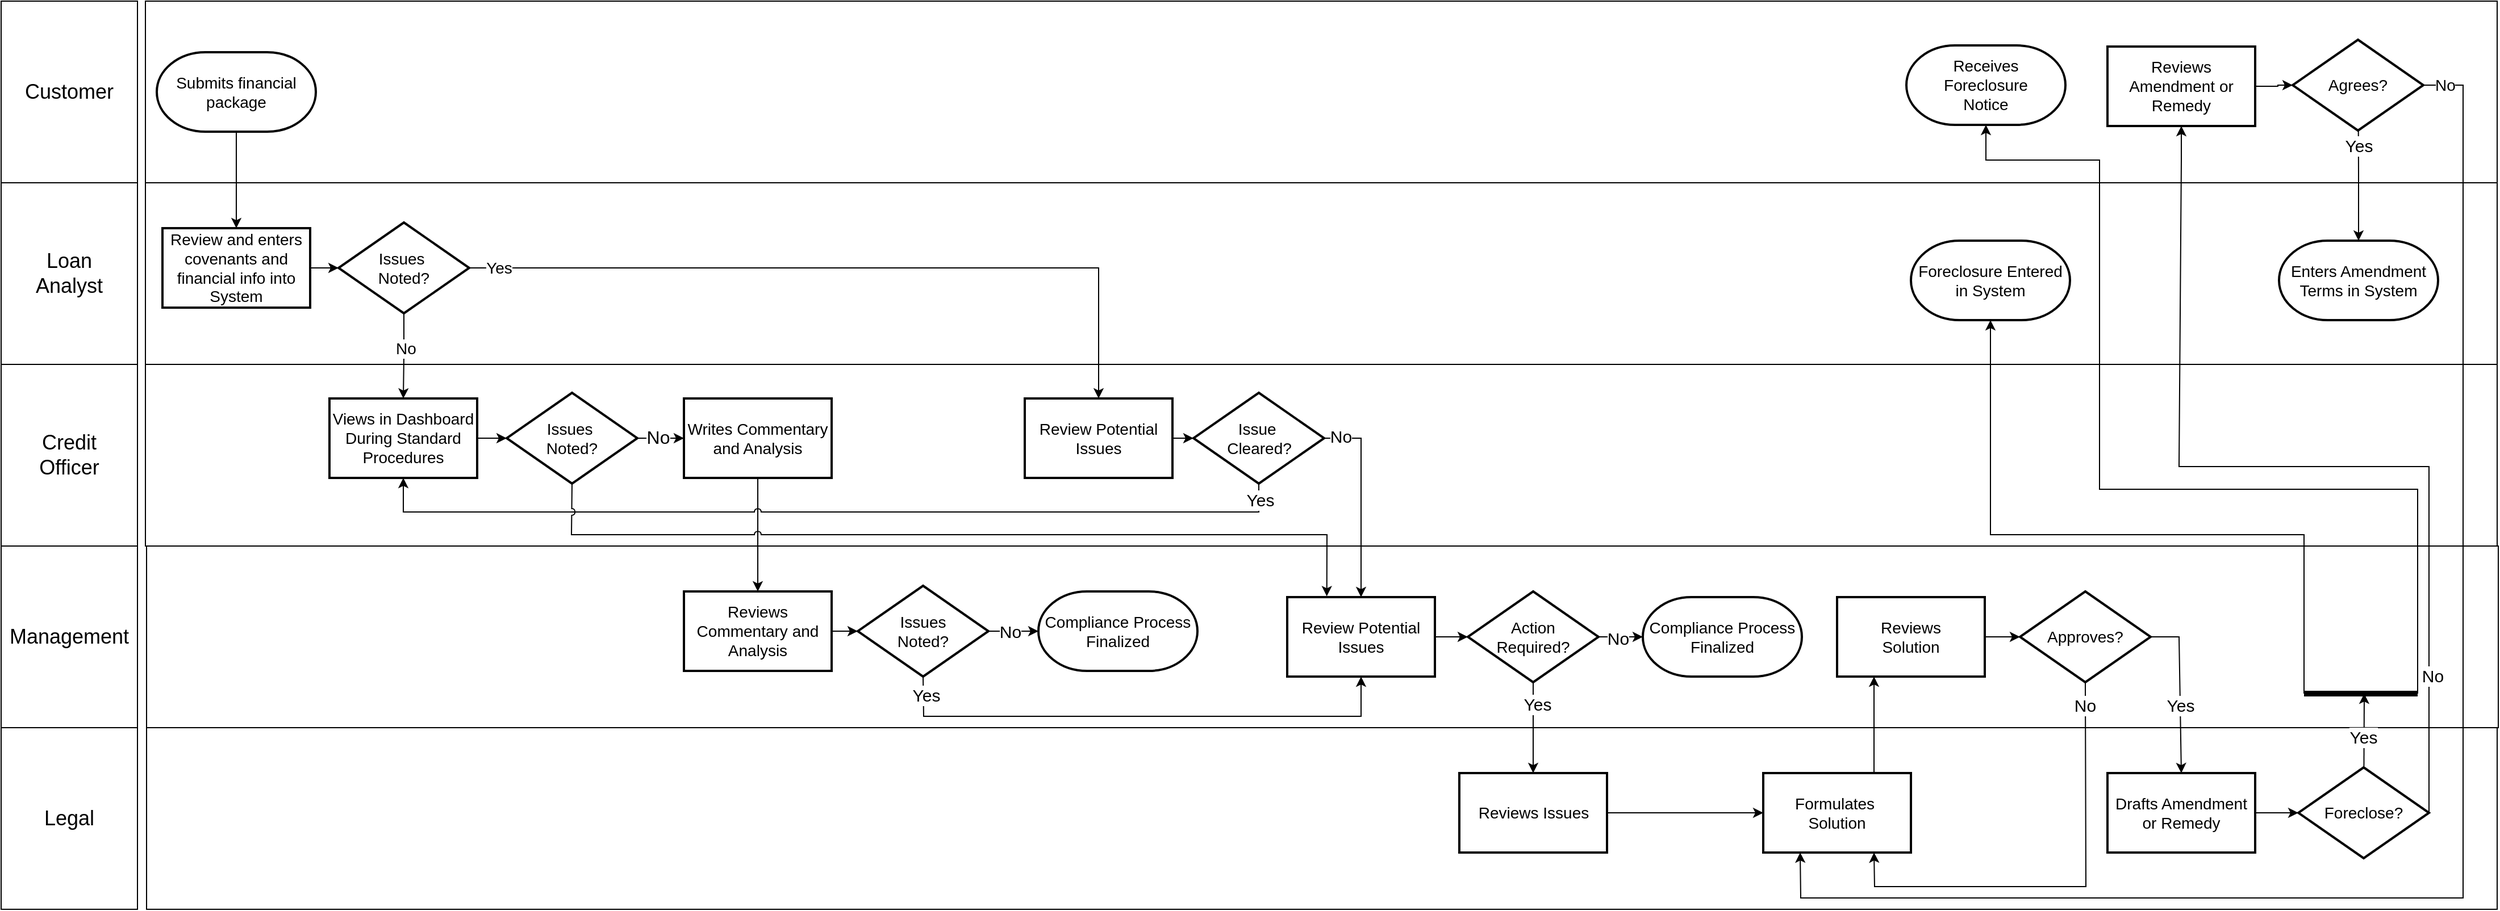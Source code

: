 <mxfile version="26.0.16">
  <diagram id="prtHgNgQTEPvFCAcTncT" name="Page-1">
    <mxGraphModel dx="3174" dy="1244" grid="1" gridSize="10" guides="1" tooltips="1" connect="1" arrows="1" fold="1" page="1" pageScale="1" pageWidth="1100" pageHeight="850" math="0" shadow="0">
      <root>
        <mxCell id="0" />
        <mxCell id="1" parent="0" />
        <mxCell id="OWpKUqLsW3lBwRPTN_-N-1" value="" style="rounded=0;whiteSpace=wrap;html=1;fillColor=light-dark(#ffffff, #392f3f);strokeColor=#000000;" parent="1" vertex="1">
          <mxGeometry x="10" y="10" width="2070" height="160" as="geometry" />
        </mxCell>
        <mxCell id="OWpKUqLsW3lBwRPTN_-N-2" value="" style="rounded=0;whiteSpace=wrap;html=1;fillColor=light-dark(#ffffff, #392f3f);strokeColor=#000000;" parent="1" vertex="1">
          <mxGeometry x="10" y="170" width="2070" height="160" as="geometry" />
        </mxCell>
        <mxCell id="OWpKUqLsW3lBwRPTN_-N-3" value="" style="rounded=0;whiteSpace=wrap;html=1;fillColor=light-dark(#ffffff, #392f3f);strokeColor=#000000;" parent="1" vertex="1">
          <mxGeometry x="10" y="330" width="2070" height="160" as="geometry" />
        </mxCell>
        <mxCell id="OWpKUqLsW3lBwRPTN_-N-4" value="" style="rounded=0;whiteSpace=wrap;html=1;fillColor=light-dark(#ffffff, #392f3f);strokeColor=#000000;" parent="1" vertex="1">
          <mxGeometry x="11" y="490" width="2070" height="160" as="geometry" />
        </mxCell>
        <mxCell id="OWpKUqLsW3lBwRPTN_-N-5" value="" style="rounded=0;whiteSpace=wrap;html=1;fillColor=light-dark(#ffffff, #392f3f);strokeColor=#000000;" parent="1" vertex="1">
          <mxGeometry x="11" y="650" width="2069" height="160" as="geometry" />
        </mxCell>
        <mxCell id="OWpKUqLsW3lBwRPTN_-N-89" value="" style="edgeStyle=orthogonalEdgeStyle;rounded=0;orthogonalLoop=1;jettySize=auto;html=1;" parent="1" source="OWpKUqLsW3lBwRPTN_-N-6" target="OWpKUqLsW3lBwRPTN_-N-7" edge="1">
          <mxGeometry relative="1" as="geometry" />
        </mxCell>
        <mxCell id="OWpKUqLsW3lBwRPTN_-N-6" value="&lt;font style=&quot;font-size: 14px;&quot;&gt;Submits financial package&lt;/font&gt;" style="strokeWidth=2;html=1;shape=mxgraph.flowchart.terminator;whiteSpace=wrap;" parent="1" vertex="1">
          <mxGeometry x="20" y="55" width="140" height="70" as="geometry" />
        </mxCell>
        <mxCell id="OWpKUqLsW3lBwRPTN_-N-29" value="" style="edgeStyle=orthogonalEdgeStyle;rounded=0;orthogonalLoop=1;jettySize=auto;html=1;" parent="1" source="OWpKUqLsW3lBwRPTN_-N-7" target="OWpKUqLsW3lBwRPTN_-N-9" edge="1">
          <mxGeometry relative="1" as="geometry" />
        </mxCell>
        <mxCell id="OWpKUqLsW3lBwRPTN_-N-7" value="&lt;font style=&quot;font-size: 14px;&quot;&gt;Review and enters covenants and financial info into System&lt;/font&gt;" style="rounded=0;whiteSpace=wrap;html=1;strokeWidth=2;" parent="1" vertex="1">
          <mxGeometry x="25" y="210" width="130" height="70" as="geometry" />
        </mxCell>
        <mxCell id="OWpKUqLsW3lBwRPTN_-N-30" value="" style="edgeStyle=orthogonalEdgeStyle;rounded=0;orthogonalLoop=1;jettySize=auto;html=1;" parent="1" source="OWpKUqLsW3lBwRPTN_-N-9" target="OWpKUqLsW3lBwRPTN_-N-11" edge="1">
          <mxGeometry relative="1" as="geometry" />
        </mxCell>
        <mxCell id="OWpKUqLsW3lBwRPTN_-N-39" value="&lt;font style=&quot;font-size: 14px;&quot;&gt;No&lt;/font&gt;" style="edgeLabel;html=1;align=center;verticalAlign=middle;resizable=0;points=[];" parent="OWpKUqLsW3lBwRPTN_-N-30" vertex="1" connectable="0">
          <mxGeometry x="-0.178" y="4" relative="1" as="geometry">
            <mxPoint x="-3" as="offset" />
          </mxGeometry>
        </mxCell>
        <mxCell id="OWpKUqLsW3lBwRPTN_-N-9" value="&lt;font style=&quot;font-size: 14px;&quot;&gt;Issues&amp;nbsp;&lt;/font&gt;&lt;div&gt;&lt;font style=&quot;font-size: 14px;&quot;&gt;Noted?&lt;/font&gt;&lt;/div&gt;" style="strokeWidth=2;html=1;shape=mxgraph.flowchart.decision;whiteSpace=wrap;" parent="1" vertex="1">
          <mxGeometry x="180" y="205" width="115" height="80" as="geometry" />
        </mxCell>
        <mxCell id="OWpKUqLsW3lBwRPTN_-N-32" value="" style="edgeStyle=orthogonalEdgeStyle;rounded=0;orthogonalLoop=1;jettySize=auto;html=1;" parent="1" source="OWpKUqLsW3lBwRPTN_-N-11" target="OWpKUqLsW3lBwRPTN_-N-12" edge="1">
          <mxGeometry relative="1" as="geometry" />
        </mxCell>
        <mxCell id="OWpKUqLsW3lBwRPTN_-N-11" value="&lt;font style=&quot;font-size: 14px;&quot;&gt;Views in Dashboard During Standard Procedures&lt;/font&gt;" style="rounded=0;whiteSpace=wrap;html=1;strokeWidth=2;" parent="1" vertex="1">
          <mxGeometry x="172" y="360" width="130" height="70" as="geometry" />
        </mxCell>
        <mxCell id="OWpKUqLsW3lBwRPTN_-N-33" value="" style="edgeStyle=orthogonalEdgeStyle;rounded=0;orthogonalLoop=1;jettySize=auto;html=1;" parent="1" source="OWpKUqLsW3lBwRPTN_-N-12" target="OWpKUqLsW3lBwRPTN_-N-13" edge="1">
          <mxGeometry relative="1" as="geometry" />
        </mxCell>
        <mxCell id="OWpKUqLsW3lBwRPTN_-N-43" value="&lt;font style=&quot;font-size: 16px;&quot;&gt;No&lt;/font&gt;" style="edgeLabel;html=1;align=center;verticalAlign=middle;resizable=0;points=[];" parent="OWpKUqLsW3lBwRPTN_-N-33" vertex="1" connectable="0">
          <mxGeometry x="-0.476" relative="1" as="geometry">
            <mxPoint x="7" y="-1" as="offset" />
          </mxGeometry>
        </mxCell>
        <mxCell id="OWpKUqLsW3lBwRPTN_-N-12" value="&lt;font style=&quot;font-size: 14px;&quot;&gt;Issues&amp;nbsp;&lt;/font&gt;&lt;div&gt;&lt;font style=&quot;font-size: 14px;&quot;&gt;Noted?&lt;/font&gt;&lt;/div&gt;" style="strokeWidth=2;html=1;shape=mxgraph.flowchart.decision;whiteSpace=wrap;" parent="1" vertex="1">
          <mxGeometry x="328" y="355" width="115" height="80" as="geometry" />
        </mxCell>
        <mxCell id="OWpKUqLsW3lBwRPTN_-N-34" value="" style="edgeStyle=orthogonalEdgeStyle;rounded=0;orthogonalLoop=1;jettySize=auto;html=1;jumpStyle=arc;" parent="1" source="OWpKUqLsW3lBwRPTN_-N-13" target="OWpKUqLsW3lBwRPTN_-N-15" edge="1">
          <mxGeometry relative="1" as="geometry" />
        </mxCell>
        <mxCell id="OWpKUqLsW3lBwRPTN_-N-13" value="&lt;font style=&quot;font-size: 14px;&quot;&gt;Writes Commentary and Analysis&lt;/font&gt;" style="rounded=0;whiteSpace=wrap;html=1;strokeWidth=2;" parent="1" vertex="1">
          <mxGeometry x="484" y="360" width="130" height="70" as="geometry" />
        </mxCell>
        <mxCell id="OWpKUqLsW3lBwRPTN_-N-45" value="" style="edgeStyle=orthogonalEdgeStyle;rounded=0;orthogonalLoop=1;jettySize=auto;html=1;" parent="1" source="OWpKUqLsW3lBwRPTN_-N-14" target="OWpKUqLsW3lBwRPTN_-N-37" edge="1">
          <mxGeometry relative="1" as="geometry" />
        </mxCell>
        <mxCell id="OWpKUqLsW3lBwRPTN_-N-14" value="&lt;span style=&quot;font-size: 14px;&quot;&gt;Review Potential Issues&lt;/span&gt;" style="rounded=0;whiteSpace=wrap;html=1;strokeWidth=2;" parent="1" vertex="1">
          <mxGeometry x="784" y="360" width="130" height="70" as="geometry" />
        </mxCell>
        <mxCell id="OWpKUqLsW3lBwRPTN_-N-35" value="" style="edgeStyle=orthogonalEdgeStyle;rounded=0;orthogonalLoop=1;jettySize=auto;html=1;" parent="1" source="OWpKUqLsW3lBwRPTN_-N-15" target="OWpKUqLsW3lBwRPTN_-N-16" edge="1">
          <mxGeometry relative="1" as="geometry" />
        </mxCell>
        <mxCell id="OWpKUqLsW3lBwRPTN_-N-15" value="&lt;font style=&quot;font-size: 14px;&quot;&gt;Reviews Commentary and Analysis&lt;/font&gt;" style="rounded=0;whiteSpace=wrap;html=1;strokeWidth=2;" parent="1" vertex="1">
          <mxGeometry x="484" y="530" width="130" height="70" as="geometry" />
        </mxCell>
        <mxCell id="OWpKUqLsW3lBwRPTN_-N-36" value="" style="edgeStyle=orthogonalEdgeStyle;rounded=0;orthogonalLoop=1;jettySize=auto;html=1;" parent="1" source="OWpKUqLsW3lBwRPTN_-N-16" target="OWpKUqLsW3lBwRPTN_-N-17" edge="1">
          <mxGeometry relative="1" as="geometry" />
        </mxCell>
        <mxCell id="OWpKUqLsW3lBwRPTN_-N-48" value="&lt;font style=&quot;font-size: 15px;&quot;&gt;No&lt;/font&gt;" style="edgeLabel;html=1;align=center;verticalAlign=middle;resizable=0;points=[];" parent="OWpKUqLsW3lBwRPTN_-N-36" vertex="1" connectable="0">
          <mxGeometry x="-0.295" relative="1" as="geometry">
            <mxPoint x="3" as="offset" />
          </mxGeometry>
        </mxCell>
        <mxCell id="OWpKUqLsW3lBwRPTN_-N-16" value="&lt;font style=&quot;font-size: 14px;&quot;&gt;Issues&lt;/font&gt;&lt;div&gt;&lt;font style=&quot;font-size: 14px;&quot;&gt;Noted?&lt;/font&gt;&lt;/div&gt;" style="strokeWidth=2;html=1;shape=mxgraph.flowchart.decision;whiteSpace=wrap;" parent="1" vertex="1">
          <mxGeometry x="637" y="525" width="115" height="80" as="geometry" />
        </mxCell>
        <mxCell id="OWpKUqLsW3lBwRPTN_-N-17" value="&lt;span style=&quot;font-size: 14px;&quot;&gt;Compliance Process Finalized&lt;/span&gt;" style="strokeWidth=2;html=1;shape=mxgraph.flowchart.terminator;whiteSpace=wrap;" parent="1" vertex="1">
          <mxGeometry x="796" y="530" width="140" height="70" as="geometry" />
        </mxCell>
        <mxCell id="OWpKUqLsW3lBwRPTN_-N-52" value="" style="edgeStyle=orthogonalEdgeStyle;rounded=0;orthogonalLoop=1;jettySize=auto;html=1;" parent="1" source="OWpKUqLsW3lBwRPTN_-N-18" target="OWpKUqLsW3lBwRPTN_-N-19" edge="1">
          <mxGeometry relative="1" as="geometry" />
        </mxCell>
        <mxCell id="OWpKUqLsW3lBwRPTN_-N-18" value="&lt;span style=&quot;font-size: 14px;&quot;&gt;Review Potential Issues&lt;/span&gt;" style="rounded=0;whiteSpace=wrap;html=1;strokeWidth=2;" parent="1" vertex="1">
          <mxGeometry x="1015" y="535" width="130" height="70" as="geometry" />
        </mxCell>
        <mxCell id="OWpKUqLsW3lBwRPTN_-N-53" value="" style="edgeStyle=orthogonalEdgeStyle;rounded=0;orthogonalLoop=1;jettySize=auto;html=1;" parent="1" source="OWpKUqLsW3lBwRPTN_-N-19" target="OWpKUqLsW3lBwRPTN_-N-38" edge="1">
          <mxGeometry relative="1" as="geometry" />
        </mxCell>
        <mxCell id="OWpKUqLsW3lBwRPTN_-N-54" value="&lt;font style=&quot;font-size: 15px;&quot;&gt;No&lt;/font&gt;" style="edgeLabel;html=1;align=center;verticalAlign=middle;resizable=0;points=[];" parent="OWpKUqLsW3lBwRPTN_-N-53" vertex="1" connectable="0">
          <mxGeometry x="-0.179" y="-1" relative="1" as="geometry">
            <mxPoint as="offset" />
          </mxGeometry>
        </mxCell>
        <mxCell id="OWpKUqLsW3lBwRPTN_-N-55" value="" style="edgeStyle=orthogonalEdgeStyle;rounded=0;orthogonalLoop=1;jettySize=auto;html=1;" parent="1" source="OWpKUqLsW3lBwRPTN_-N-19" target="OWpKUqLsW3lBwRPTN_-N-20" edge="1">
          <mxGeometry relative="1" as="geometry" />
        </mxCell>
        <mxCell id="OWpKUqLsW3lBwRPTN_-N-56" value="&lt;font style=&quot;font-size: 15px;&quot;&gt;Yes&lt;/font&gt;" style="edgeLabel;html=1;align=center;verticalAlign=middle;resizable=0;points=[];" parent="OWpKUqLsW3lBwRPTN_-N-55" vertex="1" connectable="0">
          <mxGeometry x="-0.532" y="3" relative="1" as="geometry">
            <mxPoint as="offset" />
          </mxGeometry>
        </mxCell>
        <mxCell id="OWpKUqLsW3lBwRPTN_-N-19" value="&lt;font style=&quot;font-size: 14px;&quot;&gt;Action&lt;/font&gt;&lt;div&gt;&lt;font style=&quot;font-size: 14px;&quot;&gt;Required?&lt;/font&gt;&lt;/div&gt;" style="strokeWidth=2;html=1;shape=mxgraph.flowchart.decision;whiteSpace=wrap;" parent="1" vertex="1">
          <mxGeometry x="1174" y="530" width="115" height="80" as="geometry" />
        </mxCell>
        <mxCell id="OWpKUqLsW3lBwRPTN_-N-57" value="" style="edgeStyle=orthogonalEdgeStyle;rounded=0;orthogonalLoop=1;jettySize=auto;html=1;entryX=0;entryY=0.5;entryDx=0;entryDy=0;" parent="1" source="OWpKUqLsW3lBwRPTN_-N-20" target="OWpKUqLsW3lBwRPTN_-N-23" edge="1">
          <mxGeometry relative="1" as="geometry">
            <mxPoint x="1328" y="725" as="targetPoint" />
          </mxGeometry>
        </mxCell>
        <mxCell id="OWpKUqLsW3lBwRPTN_-N-20" value="&lt;font style=&quot;font-size: 14px;&quot;&gt;Reviews Issues&lt;/font&gt;" style="rounded=0;whiteSpace=wrap;html=1;strokeWidth=2;" parent="1" vertex="1">
          <mxGeometry x="1166.5" y="690" width="130" height="70" as="geometry" />
        </mxCell>
        <mxCell id="OWpKUqLsW3lBwRPTN_-N-23" value="&lt;font style=&quot;font-size: 14px;&quot;&gt;Formulates&amp;nbsp;&lt;/font&gt;&lt;div&gt;&lt;font style=&quot;font-size: 14px;&quot;&gt;Solution&lt;/font&gt;&lt;/div&gt;" style="rounded=0;whiteSpace=wrap;html=1;strokeWidth=2;" parent="1" vertex="1">
          <mxGeometry x="1434" y="690" width="130" height="70" as="geometry" />
        </mxCell>
        <mxCell id="OWpKUqLsW3lBwRPTN_-N-24" value="&lt;font style=&quot;font-size: 14px;&quot;&gt;Drafts Amendment or Remedy&lt;/font&gt;" style="rounded=0;whiteSpace=wrap;html=1;strokeWidth=2;" parent="1" vertex="1">
          <mxGeometry x="1737" y="690" width="130" height="70" as="geometry" />
        </mxCell>
        <mxCell id="OWpKUqLsW3lBwRPTN_-N-88" value="" style="edgeStyle=orthogonalEdgeStyle;rounded=0;orthogonalLoop=1;jettySize=auto;html=1;" parent="1" source="OWpKUqLsW3lBwRPTN_-N-25" target="OWpKUqLsW3lBwRPTN_-N-26" edge="1">
          <mxGeometry relative="1" as="geometry" />
        </mxCell>
        <mxCell id="OWpKUqLsW3lBwRPTN_-N-25" value="&lt;font style=&quot;font-size: 14px;&quot;&gt;Reviews Amendment or Remedy&lt;/font&gt;" style="rounded=0;whiteSpace=wrap;html=1;strokeWidth=2;" parent="1" vertex="1">
          <mxGeometry x="1737" y="50" width="130" height="70" as="geometry" />
        </mxCell>
        <mxCell id="OWpKUqLsW3lBwRPTN_-N-26" value="&lt;span style=&quot;font-size: 14px;&quot;&gt;Agrees?&lt;/span&gt;" style="strokeWidth=2;html=1;shape=mxgraph.flowchart.decision;whiteSpace=wrap;" parent="1" vertex="1">
          <mxGeometry x="1900" y="44" width="115" height="80" as="geometry" />
        </mxCell>
        <mxCell id="OWpKUqLsW3lBwRPTN_-N-37" value="&lt;span style=&quot;font-size: 14px;&quot;&gt;Issue&amp;nbsp;&lt;/span&gt;&lt;div&gt;&lt;span style=&quot;font-size: 14px;&quot;&gt;Cleared?&lt;/span&gt;&lt;/div&gt;" style="strokeWidth=2;html=1;shape=mxgraph.flowchart.decision;whiteSpace=wrap;" parent="1" vertex="1">
          <mxGeometry x="932.5" y="355" width="115" height="80" as="geometry" />
        </mxCell>
        <mxCell id="OWpKUqLsW3lBwRPTN_-N-38" value="&lt;span style=&quot;font-size: 14px;&quot;&gt;Compliance Process Finalized&lt;/span&gt;" style="strokeWidth=2;html=1;shape=mxgraph.flowchart.terminator;whiteSpace=wrap;" parent="1" vertex="1">
          <mxGeometry x="1328" y="535" width="140" height="70" as="geometry" />
        </mxCell>
        <mxCell id="OWpKUqLsW3lBwRPTN_-N-40" value="" style="endArrow=classic;html=1;rounded=0;entryX=0.5;entryY=0;entryDx=0;entryDy=0;exitX=1;exitY=0.5;exitDx=0;exitDy=0;exitPerimeter=0;edgeStyle=orthogonalEdgeStyle;" parent="1" source="OWpKUqLsW3lBwRPTN_-N-9" target="OWpKUqLsW3lBwRPTN_-N-14" edge="1">
          <mxGeometry width="50" height="50" relative="1" as="geometry">
            <mxPoint x="270" y="270" as="sourcePoint" />
            <mxPoint x="320" y="220" as="targetPoint" />
          </mxGeometry>
        </mxCell>
        <mxCell id="OWpKUqLsW3lBwRPTN_-N-41" value="&lt;font style=&quot;font-size: 14px;&quot;&gt;Yes&lt;/font&gt;" style="edgeLabel;html=1;align=center;verticalAlign=middle;resizable=0;points=[];" parent="OWpKUqLsW3lBwRPTN_-N-40" vertex="1" connectable="0">
          <mxGeometry x="-0.171" y="-4" relative="1" as="geometry">
            <mxPoint x="-252" y="-4" as="offset" />
          </mxGeometry>
        </mxCell>
        <mxCell id="OWpKUqLsW3lBwRPTN_-N-46" value="" style="endArrow=classic;html=1;rounded=0;exitX=0.5;exitY=1;exitDx=0;exitDy=0;exitPerimeter=0;entryX=0.5;entryY=1;entryDx=0;entryDy=0;edgeStyle=orthogonalEdgeStyle;jumpStyle=arc;" parent="1" source="OWpKUqLsW3lBwRPTN_-N-37" target="OWpKUqLsW3lBwRPTN_-N-11" edge="1">
          <mxGeometry width="50" height="50" relative="1" as="geometry">
            <mxPoint x="310" y="600" as="sourcePoint" />
            <mxPoint x="360" y="550" as="targetPoint" />
            <Array as="points">
              <mxPoint x="990" y="435" />
              <mxPoint x="990" y="460" />
              <mxPoint x="237" y="460" />
            </Array>
          </mxGeometry>
        </mxCell>
        <mxCell id="OWpKUqLsW3lBwRPTN_-N-86" value="&lt;font style=&quot;font-size: 15px;&quot;&gt;Yes&lt;/font&gt;" style="edgeLabel;html=1;align=center;verticalAlign=middle;resizable=0;points=[];" parent="OWpKUqLsW3lBwRPTN_-N-46" vertex="1" connectable="0">
          <mxGeometry x="-0.965" y="1" relative="1" as="geometry">
            <mxPoint as="offset" />
          </mxGeometry>
        </mxCell>
        <mxCell id="OWpKUqLsW3lBwRPTN_-N-68" value="" style="edgeStyle=orthogonalEdgeStyle;rounded=0;orthogonalLoop=1;jettySize=auto;html=1;" parent="1" source="OWpKUqLsW3lBwRPTN_-N-59" target="OWpKUqLsW3lBwRPTN_-N-64" edge="1">
          <mxGeometry relative="1" as="geometry" />
        </mxCell>
        <mxCell id="OWpKUqLsW3lBwRPTN_-N-59" value="&lt;font style=&quot;font-size: 14px;&quot;&gt;Reviews&lt;/font&gt;&lt;div&gt;&lt;font style=&quot;font-size: 14px;&quot;&gt;Solution&lt;/font&gt;&lt;/div&gt;" style="rounded=0;whiteSpace=wrap;html=1;strokeWidth=2;" parent="1" vertex="1">
          <mxGeometry x="1499" y="535" width="130" height="70" as="geometry" />
        </mxCell>
        <mxCell id="OWpKUqLsW3lBwRPTN_-N-64" value="&lt;span style=&quot;font-size: 14px;&quot;&gt;Approves?&lt;/span&gt;" style="strokeWidth=2;html=1;shape=mxgraph.flowchart.decision;whiteSpace=wrap;" parent="1" vertex="1">
          <mxGeometry x="1660" y="530" width="115" height="80" as="geometry" />
        </mxCell>
        <mxCell id="OWpKUqLsW3lBwRPTN_-N-67" value="" style="endArrow=classic;html=1;rounded=0;entryX=0.25;entryY=1;entryDx=0;entryDy=0;exitX=0.75;exitY=0;exitDx=0;exitDy=0;" parent="1" source="OWpKUqLsW3lBwRPTN_-N-23" target="OWpKUqLsW3lBwRPTN_-N-59" edge="1">
          <mxGeometry width="50" height="50" relative="1" as="geometry">
            <mxPoint x="1532" y="690" as="sourcePoint" />
            <mxPoint x="1550" y="630" as="targetPoint" />
          </mxGeometry>
        </mxCell>
        <mxCell id="OWpKUqLsW3lBwRPTN_-N-73" value="" style="endArrow=classic;html=1;rounded=0;exitX=1;exitY=0.5;exitDx=0;exitDy=0;exitPerimeter=0;entryX=0.5;entryY=0;entryDx=0;entryDy=0;" parent="1" source="OWpKUqLsW3lBwRPTN_-N-64" target="OWpKUqLsW3lBwRPTN_-N-24" edge="1">
          <mxGeometry width="50" height="50" relative="1" as="geometry">
            <mxPoint x="1410" y="440" as="sourcePoint" />
            <mxPoint x="1460" y="390" as="targetPoint" />
            <Array as="points">
              <mxPoint x="1800" y="570" />
            </Array>
          </mxGeometry>
        </mxCell>
        <mxCell id="OWpKUqLsW3lBwRPTN_-N-74" value="&lt;font style=&quot;font-size: 15px;&quot;&gt;Yes&lt;/font&gt;" style="edgeLabel;html=1;align=center;verticalAlign=middle;resizable=0;points=[];" parent="OWpKUqLsW3lBwRPTN_-N-73" vertex="1" connectable="0">
          <mxGeometry x="0.17" relative="1" as="geometry">
            <mxPoint as="offset" />
          </mxGeometry>
        </mxCell>
        <mxCell id="OWpKUqLsW3lBwRPTN_-N-75" value="" style="endArrow=classic;html=1;rounded=0;exitX=0.5;exitY=1;exitDx=0;exitDy=0;exitPerimeter=0;entryX=0.75;entryY=1;entryDx=0;entryDy=0;" parent="1" source="OWpKUqLsW3lBwRPTN_-N-64" target="OWpKUqLsW3lBwRPTN_-N-23" edge="1">
          <mxGeometry width="50" height="50" relative="1" as="geometry">
            <mxPoint x="1410" y="440" as="sourcePoint" />
            <mxPoint x="1460" y="390" as="targetPoint" />
            <Array as="points">
              <mxPoint x="1718" y="790" />
              <mxPoint x="1532" y="790" />
            </Array>
          </mxGeometry>
        </mxCell>
        <mxCell id="OWpKUqLsW3lBwRPTN_-N-76" value="&lt;font style=&quot;font-size: 15px;&quot;&gt;No&lt;/font&gt;" style="edgeLabel;html=1;align=center;verticalAlign=middle;resizable=0;points=[];" parent="OWpKUqLsW3lBwRPTN_-N-75" vertex="1" connectable="0">
          <mxGeometry x="-0.9" y="-1" relative="1" as="geometry">
            <mxPoint as="offset" />
          </mxGeometry>
        </mxCell>
        <mxCell id="OWpKUqLsW3lBwRPTN_-N-77" value="" style="endArrow=classic;html=1;rounded=0;exitX=1;exitY=0.5;exitDx=0;exitDy=0;entryX=0.5;entryY=1;entryDx=0;entryDy=0;exitPerimeter=0;" parent="1" source="rYMgPqw9z5oWbUVc-z0b-1" target="OWpKUqLsW3lBwRPTN_-N-25" edge="1">
          <mxGeometry width="50" height="50" relative="1" as="geometry">
            <mxPoint x="1880" y="720" as="sourcePoint" />
            <mxPoint x="1930" y="670" as="targetPoint" />
            <Array as="points">
              <mxPoint x="2020" y="420" />
              <mxPoint x="1800" y="420" />
              <mxPoint x="1802" y="150" />
            </Array>
          </mxGeometry>
        </mxCell>
        <mxCell id="rYMgPqw9z5oWbUVc-z0b-2" value="&lt;font style=&quot;font-size: 15px;&quot;&gt;No&lt;/font&gt;" style="edgeLabel;html=1;align=center;verticalAlign=middle;resizable=0;points=[];" parent="OWpKUqLsW3lBwRPTN_-N-77" vertex="1" connectable="0">
          <mxGeometry x="-0.705" y="-3" relative="1" as="geometry">
            <mxPoint as="offset" />
          </mxGeometry>
        </mxCell>
        <mxCell id="OWpKUqLsW3lBwRPTN_-N-78" value="" style="endArrow=classic;html=1;rounded=0;exitX=0.503;exitY=0.981;exitDx=0;exitDy=0;exitPerimeter=0;entryX=0.5;entryY=0;entryDx=0;entryDy=0;entryPerimeter=0;" parent="1" source="OWpKUqLsW3lBwRPTN_-N-26" target="OWpKUqLsW3lBwRPTN_-N-82" edge="1">
          <mxGeometry width="50" height="50" relative="1" as="geometry">
            <mxPoint x="1957.5" y="130" as="sourcePoint" />
            <mxPoint x="1980" y="221" as="targetPoint" />
            <Array as="points">
              <mxPoint x="1958" y="160" />
            </Array>
          </mxGeometry>
        </mxCell>
        <mxCell id="OWpKUqLsW3lBwRPTN_-N-79" value="&lt;font style=&quot;font-size: 15px;&quot;&gt;Yes&lt;/font&gt;" style="edgeLabel;html=1;align=center;verticalAlign=middle;resizable=0;points=[];" parent="OWpKUqLsW3lBwRPTN_-N-78" vertex="1" connectable="0">
          <mxGeometry x="-0.797" relative="1" as="geometry">
            <mxPoint y="4" as="offset" />
          </mxGeometry>
        </mxCell>
        <mxCell id="OWpKUqLsW3lBwRPTN_-N-80" value="" style="endArrow=classic;html=1;rounded=0;exitX=1;exitY=0.5;exitDx=0;exitDy=0;exitPerimeter=0;entryX=0.25;entryY=1;entryDx=0;entryDy=0;" parent="1" source="OWpKUqLsW3lBwRPTN_-N-26" target="OWpKUqLsW3lBwRPTN_-N-23" edge="1">
          <mxGeometry width="50" height="50" relative="1" as="geometry">
            <mxPoint x="2080" y="110" as="sourcePoint" />
            <mxPoint x="2130" y="60" as="targetPoint" />
            <Array as="points">
              <mxPoint x="2050" y="84" />
              <mxPoint x="2050" y="800" />
              <mxPoint x="1467" y="800" />
            </Array>
          </mxGeometry>
        </mxCell>
        <mxCell id="OWpKUqLsW3lBwRPTN_-N-81" value="&lt;font style=&quot;font-size: 14px;&quot;&gt;No&lt;/font&gt;" style="edgeLabel;html=1;align=center;verticalAlign=middle;resizable=0;points=[];" parent="OWpKUqLsW3lBwRPTN_-N-80" vertex="1" connectable="0">
          <mxGeometry x="-0.973" relative="1" as="geometry">
            <mxPoint as="offset" />
          </mxGeometry>
        </mxCell>
        <mxCell id="OWpKUqLsW3lBwRPTN_-N-82" value="&lt;span style=&quot;font-size: 14px;&quot;&gt;Enters Amendment Terms in System&lt;/span&gt;" style="strokeWidth=2;html=1;shape=mxgraph.flowchart.terminator;whiteSpace=wrap;" parent="1" vertex="1">
          <mxGeometry x="1888" y="221" width="140" height="70" as="geometry" />
        </mxCell>
        <mxCell id="OWpKUqLsW3lBwRPTN_-N-84" value="" style="endArrow=classic;html=1;rounded=0;entryX=0.5;entryY=0;entryDx=0;entryDy=0;exitX=1;exitY=0.5;exitDx=0;exitDy=0;exitPerimeter=0;" parent="1" source="OWpKUqLsW3lBwRPTN_-N-37" target="OWpKUqLsW3lBwRPTN_-N-18" edge="1">
          <mxGeometry width="50" height="50" relative="1" as="geometry">
            <mxPoint x="1000" y="570" as="sourcePoint" />
            <mxPoint x="1050" y="520" as="targetPoint" />
            <Array as="points">
              <mxPoint x="1080" y="395" />
            </Array>
          </mxGeometry>
        </mxCell>
        <mxCell id="OWpKUqLsW3lBwRPTN_-N-87" value="&lt;font style=&quot;font-size: 15px;&quot;&gt;No&lt;/font&gt;" style="edgeLabel;html=1;align=center;verticalAlign=middle;resizable=0;points=[];" parent="OWpKUqLsW3lBwRPTN_-N-84" vertex="1" connectable="0">
          <mxGeometry x="-0.785" y="2" relative="1" as="geometry">
            <mxPoint x="-4" as="offset" />
          </mxGeometry>
        </mxCell>
        <mxCell id="OWpKUqLsW3lBwRPTN_-N-90" value="" style="endArrow=classic;html=1;rounded=0;exitX=0.5;exitY=1;exitDx=0;exitDy=0;exitPerimeter=0;entryX=0.5;entryY=1;entryDx=0;entryDy=0;" parent="1" source="OWpKUqLsW3lBwRPTN_-N-16" target="OWpKUqLsW3lBwRPTN_-N-18" edge="1">
          <mxGeometry width="50" height="50" relative="1" as="geometry">
            <mxPoint x="730" y="760" as="sourcePoint" />
            <mxPoint x="780" y="710" as="targetPoint" />
            <Array as="points">
              <mxPoint x="695" y="640" />
              <mxPoint x="1080" y="640" />
            </Array>
          </mxGeometry>
        </mxCell>
        <mxCell id="OWpKUqLsW3lBwRPTN_-N-92" value="&lt;font style=&quot;font-size: 15px;&quot;&gt;Yes&lt;/font&gt;" style="edgeLabel;html=1;align=center;verticalAlign=middle;resizable=0;points=[];" parent="OWpKUqLsW3lBwRPTN_-N-90" vertex="1" connectable="0">
          <mxGeometry x="-0.927" y="2" relative="1" as="geometry">
            <mxPoint y="-1" as="offset" />
          </mxGeometry>
        </mxCell>
        <mxCell id="OWpKUqLsW3lBwRPTN_-N-94" value="" style="endArrow=classic;html=1;rounded=0;exitX=0.5;exitY=1;exitDx=0;exitDy=0;exitPerimeter=0;entryX=0.268;entryY=-0.011;entryDx=0;entryDy=0;entryPerimeter=0;jumpStyle=arc;" parent="1" source="OWpKUqLsW3lBwRPTN_-N-12" target="OWpKUqLsW3lBwRPTN_-N-18" edge="1">
          <mxGeometry width="50" height="50" relative="1" as="geometry">
            <mxPoint x="390" y="590" as="sourcePoint" />
            <mxPoint x="440" y="540" as="targetPoint" />
            <Array as="points">
              <mxPoint x="385" y="480" />
              <mxPoint x="1050" y="480" />
            </Array>
          </mxGeometry>
        </mxCell>
        <mxCell id="OWpKUqLsW3lBwRPTN_-N-97" value="&lt;font style=&quot;font-size: 18px;&quot;&gt;Customer&lt;/font&gt;" style="rounded=0;whiteSpace=wrap;html=1;fillColor=light-dark(#ffffff, #392f3f);strokeColor=light-dark(#000000, #5c79a3);" parent="1" vertex="1">
          <mxGeometry x="-117" y="10" width="120" height="160" as="geometry" />
        </mxCell>
        <mxCell id="OWpKUqLsW3lBwRPTN_-N-98" value="&lt;font style=&quot;font-size: 18px;&quot;&gt;Loan&lt;/font&gt;&lt;div&gt;&lt;font style=&quot;font-size: 18px;&quot;&gt;Analyst&lt;/font&gt;&lt;/div&gt;" style="rounded=0;whiteSpace=wrap;html=1;fillColor=light-dark(#ffffff, #392f3f);strokeColor=light-dark(#000000, #5c79a3);" parent="1" vertex="1">
          <mxGeometry x="-117" y="170" width="120" height="160" as="geometry" />
        </mxCell>
        <mxCell id="OWpKUqLsW3lBwRPTN_-N-99" value="&lt;font style=&quot;font-size: 18px;&quot;&gt;Credit&lt;/font&gt;&lt;div&gt;&lt;font style=&quot;font-size: 18px;&quot;&gt;Officer&lt;/font&gt;&lt;/div&gt;" style="rounded=0;whiteSpace=wrap;html=1;fillColor=light-dark(#ffffff, #392f3f);strokeColor=light-dark(#000000, #5c79a3);" parent="1" vertex="1">
          <mxGeometry x="-117" y="330" width="120" height="160" as="geometry" />
        </mxCell>
        <mxCell id="OWpKUqLsW3lBwRPTN_-N-100" value="&lt;font style=&quot;font-size: 18px;&quot;&gt;Management&lt;/font&gt;" style="rounded=0;whiteSpace=wrap;html=1;fillColor=light-dark(#ffffff, #392f3f);strokeColor=light-dark(#000000, #5c79a3);" parent="1" vertex="1">
          <mxGeometry x="-117" y="490" width="120" height="160" as="geometry" />
        </mxCell>
        <mxCell id="OWpKUqLsW3lBwRPTN_-N-101" value="&lt;font style=&quot;font-size: 18px;&quot;&gt;Legal&lt;/font&gt;" style="rounded=0;whiteSpace=wrap;html=1;fillColor=light-dark(#ffffff, #392f3f);strokeColor=light-dark(#000000, #5c79a3);" parent="1" vertex="1">
          <mxGeometry x="-117" y="650" width="120" height="160" as="geometry" />
        </mxCell>
        <mxCell id="rYMgPqw9z5oWbUVc-z0b-1" value="&lt;span style=&quot;font-size: 14px;&quot;&gt;Foreclose?&lt;/span&gt;" style="strokeWidth=2;html=1;shape=mxgraph.flowchart.decision;whiteSpace=wrap;" parent="1" vertex="1">
          <mxGeometry x="1905" y="685" width="115" height="80" as="geometry" />
        </mxCell>
        <mxCell id="rYMgPqw9z5oWbUVc-z0b-7" value="" style="endArrow=classic;html=1;rounded=0;exitX=1;exitY=0.5;exitDx=0;exitDy=0;entryX=0;entryY=0.5;entryDx=0;entryDy=0;entryPerimeter=0;" parent="1" source="OWpKUqLsW3lBwRPTN_-N-24" target="rYMgPqw9z5oWbUVc-z0b-1" edge="1">
          <mxGeometry width="50" height="50" relative="1" as="geometry">
            <mxPoint x="1890" y="870" as="sourcePoint" />
            <mxPoint x="1940" y="820" as="targetPoint" />
          </mxGeometry>
        </mxCell>
        <mxCell id="rYMgPqw9z5oWbUVc-z0b-10" value="" style="endArrow=none;html=1;rounded=0;strokeWidth=5;" parent="1" edge="1">
          <mxGeometry width="50" height="50" relative="1" as="geometry">
            <mxPoint x="1910" y="620" as="sourcePoint" />
            <mxPoint x="2010" y="620" as="targetPoint" />
          </mxGeometry>
        </mxCell>
        <mxCell id="rYMgPqw9z5oWbUVc-z0b-11" value="" style="endArrow=classic;html=1;rounded=0;exitX=0.502;exitY=-0.012;exitDx=0;exitDy=0;exitPerimeter=0;" parent="1" source="rYMgPqw9z5oWbUVc-z0b-1" edge="1">
          <mxGeometry width="50" height="50" relative="1" as="geometry">
            <mxPoint x="1963.75" y="685" as="sourcePoint" />
            <mxPoint x="1963" y="620" as="targetPoint" />
          </mxGeometry>
        </mxCell>
        <mxCell id="rYMgPqw9z5oWbUVc-z0b-12" value="&lt;font style=&quot;font-size: 15px;&quot;&gt;Yes&lt;/font&gt;" style="edgeLabel;html=1;align=center;verticalAlign=middle;resizable=0;points=[];" parent="rYMgPqw9z5oWbUVc-z0b-11" vertex="1" connectable="0">
          <mxGeometry x="-0.187" y="1" relative="1" as="geometry">
            <mxPoint as="offset" />
          </mxGeometry>
        </mxCell>
        <mxCell id="rYMgPqw9z5oWbUVc-z0b-13" value="&lt;span style=&quot;font-size: 14px;&quot;&gt;Receives&lt;/span&gt;&lt;div&gt;&lt;span style=&quot;font-size: 14px;&quot;&gt;Foreclosure&lt;br&gt;Notice&lt;/span&gt;&lt;/div&gt;" style="strokeWidth=2;html=1;shape=mxgraph.flowchart.terminator;whiteSpace=wrap;" parent="1" vertex="1">
          <mxGeometry x="1560" y="49" width="140" height="70" as="geometry" />
        </mxCell>
        <mxCell id="rYMgPqw9z5oWbUVc-z0b-14" value="&lt;span style=&quot;font-size: 14px;&quot;&gt;Foreclosure Entered in System&lt;/span&gt;" style="strokeWidth=2;html=1;shape=mxgraph.flowchart.terminator;whiteSpace=wrap;" parent="1" vertex="1">
          <mxGeometry x="1564" y="221" width="140" height="70" as="geometry" />
        </mxCell>
        <mxCell id="rYMgPqw9z5oWbUVc-z0b-15" value="" style="endArrow=classic;html=1;rounded=0;entryX=0.5;entryY=1;entryDx=0;entryDy=0;entryPerimeter=0;" parent="1" target="rYMgPqw9z5oWbUVc-z0b-14" edge="1">
          <mxGeometry width="50" height="50" relative="1" as="geometry">
            <mxPoint x="1910" y="620" as="sourcePoint" />
            <mxPoint x="1930" y="540" as="targetPoint" />
            <Array as="points">
              <mxPoint x="1910" y="480" />
              <mxPoint x="1634" y="480" />
            </Array>
          </mxGeometry>
        </mxCell>
        <mxCell id="rYMgPqw9z5oWbUVc-z0b-16" value="" style="endArrow=classic;html=1;rounded=0;entryX=0.5;entryY=1;entryDx=0;entryDy=0;entryPerimeter=0;" parent="1" target="rYMgPqw9z5oWbUVc-z0b-13" edge="1">
          <mxGeometry width="50" height="50" relative="1" as="geometry">
            <mxPoint x="2010" y="620" as="sourcePoint" />
            <mxPoint x="2020" y="530" as="targetPoint" />
            <Array as="points">
              <mxPoint x="2010" y="440" />
              <mxPoint x="1730" y="440" />
              <mxPoint x="1730" y="150" />
              <mxPoint x="1630" y="150" />
            </Array>
          </mxGeometry>
        </mxCell>
      </root>
    </mxGraphModel>
  </diagram>
</mxfile>

